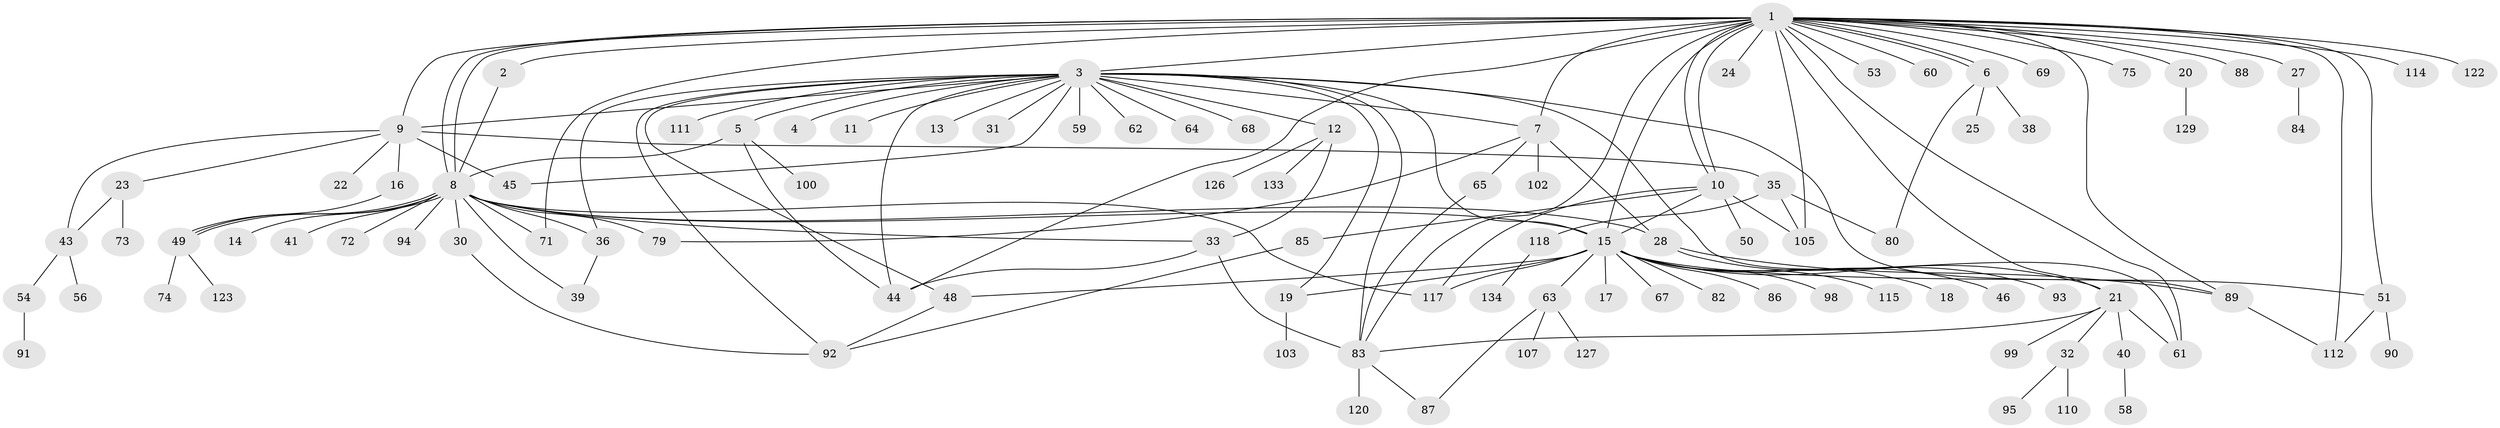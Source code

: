 // Generated by graph-tools (version 1.1) at 2025/23/03/03/25 07:23:49]
// undirected, 102 vertices, 147 edges
graph export_dot {
graph [start="1"]
  node [color=gray90,style=filled];
  1 [super="+42"];
  2 [super="+130"];
  3 [super="+29"];
  4;
  5 [super="+47"];
  6 [super="+125"];
  7 [super="+26"];
  8 [super="+37"];
  9 [super="+81"];
  10 [super="+34"];
  11;
  12 [super="+78"];
  13;
  14;
  15 [super="+57"];
  16;
  17;
  18;
  19;
  20;
  21;
  22;
  23 [super="+52"];
  24;
  25;
  27;
  28 [super="+97"];
  30 [super="+119"];
  31;
  32;
  33 [super="+131"];
  35 [super="+132"];
  36;
  38;
  39;
  40;
  41;
  43 [super="+70"];
  44 [super="+76"];
  45 [super="+55"];
  46;
  48;
  49 [super="+66"];
  50 [super="+106"];
  51 [super="+116"];
  53 [super="+104"];
  54 [super="+77"];
  56;
  58;
  59;
  60 [super="+96"];
  61;
  62;
  63;
  64;
  65;
  67;
  68;
  69;
  71;
  72;
  73;
  74;
  75;
  79 [super="+124"];
  80;
  82;
  83 [super="+113"];
  84;
  85;
  86;
  87;
  88;
  89 [super="+101"];
  90 [super="+108"];
  91;
  92 [super="+121"];
  93;
  94;
  95;
  98;
  99;
  100;
  102;
  103;
  105 [super="+109"];
  107;
  110;
  111;
  112 [super="+128"];
  114;
  115;
  117;
  118;
  120;
  122;
  123;
  126;
  127;
  129;
  133;
  134 [super="+135"];
  1 -- 2;
  1 -- 3;
  1 -- 6;
  1 -- 6;
  1 -- 7 [weight=2];
  1 -- 8 [weight=2];
  1 -- 8;
  1 -- 9;
  1 -- 10;
  1 -- 10;
  1 -- 15 [weight=2];
  1 -- 20;
  1 -- 21;
  1 -- 24;
  1 -- 27;
  1 -- 51;
  1 -- 53;
  1 -- 60;
  1 -- 61;
  1 -- 71;
  1 -- 75;
  1 -- 83;
  1 -- 88;
  1 -- 89;
  1 -- 105;
  1 -- 112;
  1 -- 122;
  1 -- 114;
  1 -- 69;
  1 -- 44;
  2 -- 8;
  3 -- 4;
  3 -- 5;
  3 -- 9;
  3 -- 11;
  3 -- 12;
  3 -- 13;
  3 -- 19;
  3 -- 36;
  3 -- 45;
  3 -- 48;
  3 -- 59;
  3 -- 62;
  3 -- 64;
  3 -- 68;
  3 -- 83 [weight=2];
  3 -- 89;
  3 -- 92;
  3 -- 15;
  3 -- 31;
  3 -- 7;
  3 -- 44;
  3 -- 61;
  3 -- 111;
  5 -- 8;
  5 -- 44;
  5 -- 100;
  6 -- 25;
  6 -- 38;
  6 -- 80;
  7 -- 79;
  7 -- 102;
  7 -- 65;
  7 -- 28;
  8 -- 14;
  8 -- 15;
  8 -- 28;
  8 -- 30 [weight=2];
  8 -- 33;
  8 -- 36;
  8 -- 39;
  8 -- 41;
  8 -- 49;
  8 -- 49;
  8 -- 71;
  8 -- 72;
  8 -- 79;
  8 -- 94;
  8 -- 117;
  9 -- 16;
  9 -- 22;
  9 -- 23;
  9 -- 35;
  9 -- 43;
  9 -- 45;
  10 -- 15 [weight=2];
  10 -- 50;
  10 -- 85;
  10 -- 117;
  10 -- 105;
  12 -- 126;
  12 -- 33;
  12 -- 133;
  15 -- 17;
  15 -- 18;
  15 -- 19;
  15 -- 21;
  15 -- 46;
  15 -- 48;
  15 -- 67;
  15 -- 82;
  15 -- 86;
  15 -- 98;
  15 -- 117;
  15 -- 115;
  15 -- 63;
  15 -- 51;
  16 -- 49;
  19 -- 103;
  20 -- 129;
  21 -- 32;
  21 -- 40;
  21 -- 61;
  21 -- 83;
  21 -- 99;
  23 -- 43;
  23 -- 73;
  27 -- 84;
  28 -- 93;
  28 -- 89;
  30 -- 92;
  32 -- 95;
  32 -- 110;
  33 -- 83;
  33 -- 44;
  35 -- 80;
  35 -- 105;
  35 -- 118;
  36 -- 39;
  40 -- 58;
  43 -- 54;
  43 -- 56;
  48 -- 92;
  49 -- 123;
  49 -- 74;
  51 -- 90;
  51 -- 112;
  54 -- 91;
  63 -- 87;
  63 -- 107;
  63 -- 127;
  65 -- 83;
  83 -- 87;
  83 -- 120;
  85 -- 92;
  89 -- 112;
  118 -- 134;
}
